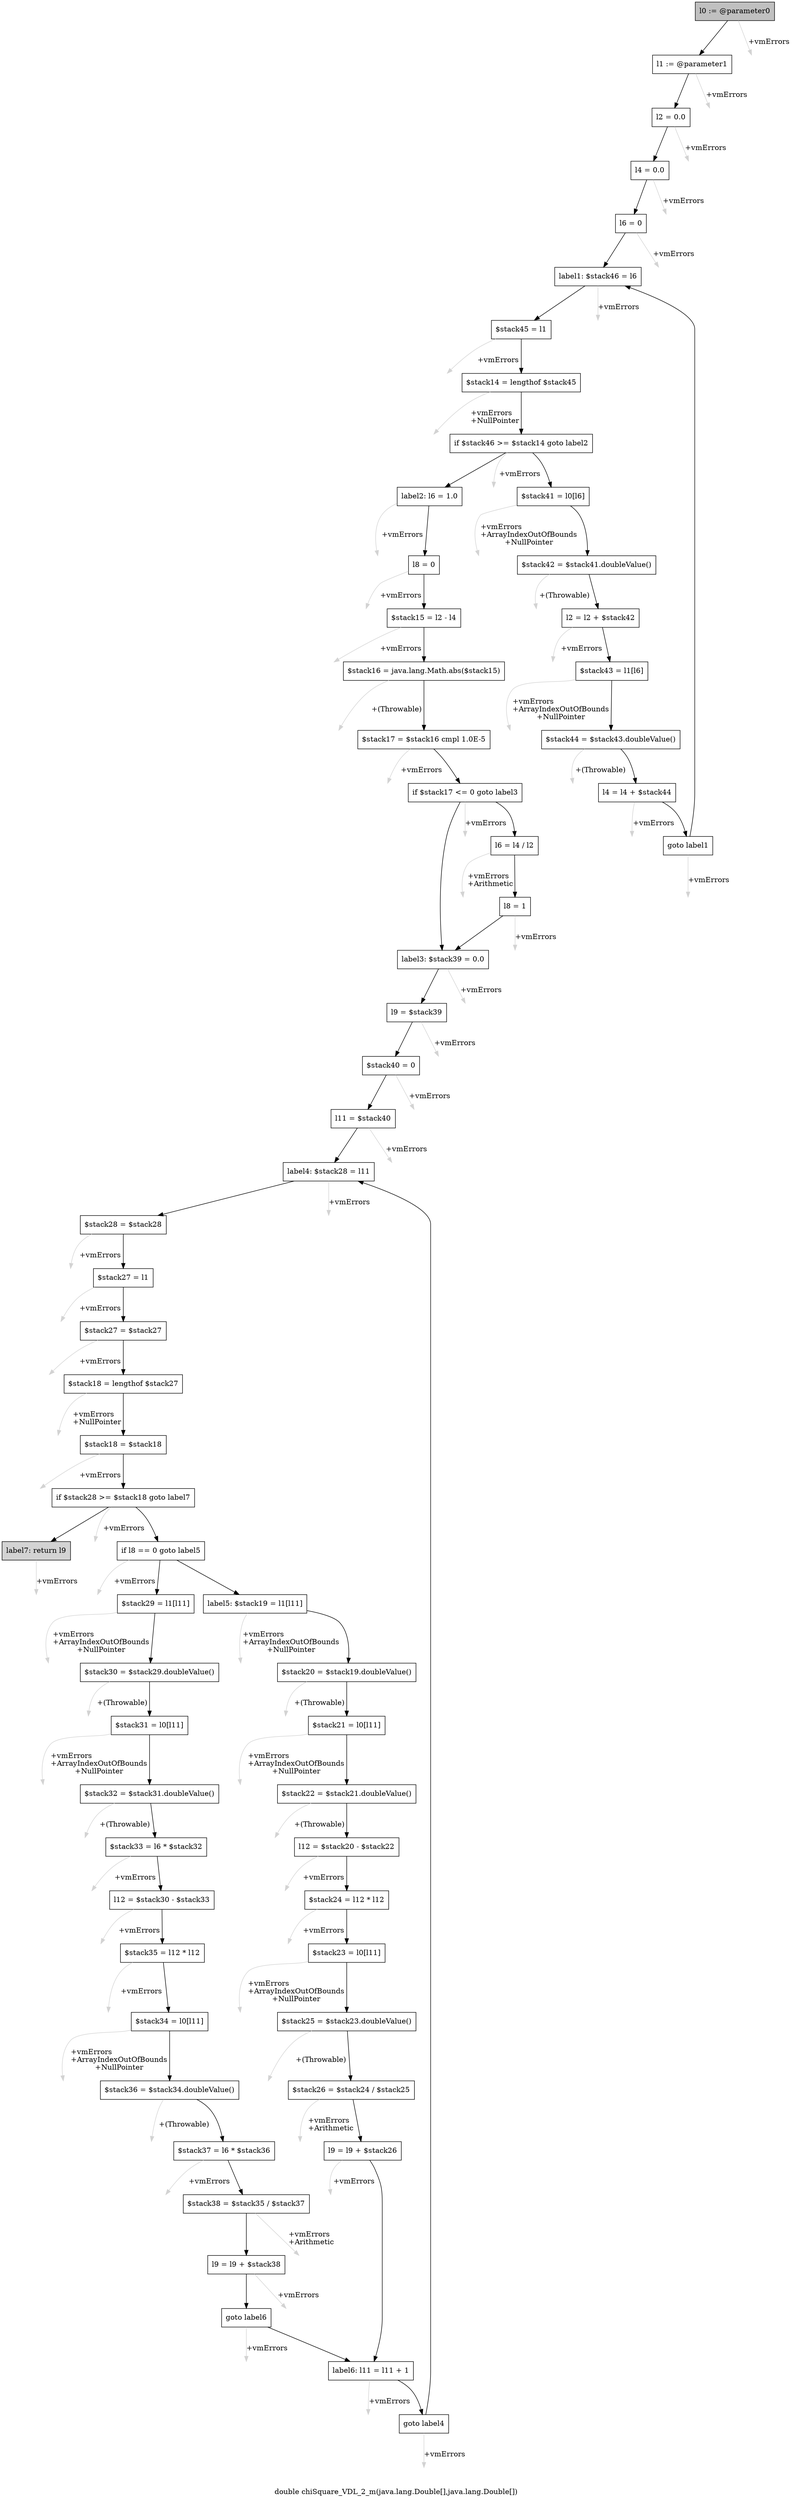 digraph "double chiSquare_VDL_2_m(java.lang.Double[],java.lang.Double[])" {
    label="double chiSquare_VDL_2_m(java.lang.Double[],java.lang.Double[])";
    node [shape=box];
    "0" [style=filled,fillcolor=gray,label="l0 := @parameter0",];
    "1" [label="l1 := @parameter1",];
    "0"->"1" [color=black,];
    "62" [style=invis,label="Esc",];
    "0"->"62" [color=lightgray,label="\l+vmErrors",];
    "2" [label="l2 = 0.0",];
    "1"->"2" [color=black,];
    "63" [style=invis,label="Esc",];
    "1"->"63" [color=lightgray,label="\l+vmErrors",];
    "3" [label="l4 = 0.0",];
    "2"->"3" [color=black,];
    "64" [style=invis,label="Esc",];
    "2"->"64" [color=lightgray,label="\l+vmErrors",];
    "4" [label="l6 = 0",];
    "3"->"4" [color=black,];
    "65" [style=invis,label="Esc",];
    "3"->"65" [color=lightgray,label="\l+vmErrors",];
    "5" [label="label1: $stack46 = l6",];
    "4"->"5" [color=black,];
    "66" [style=invis,label="Esc",];
    "4"->"66" [color=lightgray,label="\l+vmErrors",];
    "6" [label="$stack45 = l1",];
    "5"->"6" [color=black,];
    "67" [style=invis,label="Esc",];
    "5"->"67" [color=lightgray,label="\l+vmErrors",];
    "7" [label="$stack14 = lengthof $stack45",];
    "6"->"7" [color=black,];
    "68" [style=invis,label="Esc",];
    "6"->"68" [color=lightgray,label="\l+vmErrors",];
    "8" [label="if $stack46 >= $stack14 goto label2",];
    "7"->"8" [color=black,];
    "69" [style=invis,label="Esc",];
    "7"->"69" [color=lightgray,label="\l+vmErrors\l+NullPointer",];
    "9" [label="$stack41 = l0[l6]",];
    "8"->"9" [color=black,];
    "16" [label="label2: l6 = 1.0",];
    "8"->"16" [color=black,];
    "70" [style=invis,label="Esc",];
    "8"->"70" [color=lightgray,label="\l+vmErrors",];
    "10" [label="$stack42 = $stack41.doubleValue()",];
    "9"->"10" [color=black,];
    "71" [style=invis,label="Esc",];
    "9"->"71" [color=lightgray,label="\l+vmErrors\l+ArrayIndexOutOfBounds\l+NullPointer",];
    "11" [label="l2 = l2 + $stack42",];
    "10"->"11" [color=black,];
    "72" [style=invis,label="Esc",];
    "10"->"72" [color=lightgray,label="\l+(Throwable)",];
    "12" [label="$stack43 = l1[l6]",];
    "11"->"12" [color=black,];
    "73" [style=invis,label="Esc",];
    "11"->"73" [color=lightgray,label="\l+vmErrors",];
    "13" [label="$stack44 = $stack43.doubleValue()",];
    "12"->"13" [color=black,];
    "74" [style=invis,label="Esc",];
    "12"->"74" [color=lightgray,label="\l+vmErrors\l+ArrayIndexOutOfBounds\l+NullPointer",];
    "14" [label="l4 = l4 + $stack44",];
    "13"->"14" [color=black,];
    "75" [style=invis,label="Esc",];
    "13"->"75" [color=lightgray,label="\l+(Throwable)",];
    "15" [label="goto label1",];
    "14"->"15" [color=black,];
    "76" [style=invis,label="Esc",];
    "14"->"76" [color=lightgray,label="\l+vmErrors",];
    "15"->"5" [color=black,];
    "77" [style=invis,label="Esc",];
    "15"->"77" [color=lightgray,label="\l+vmErrors",];
    "17" [label="l8 = 0",];
    "16"->"17" [color=black,];
    "78" [style=invis,label="Esc",];
    "16"->"78" [color=lightgray,label="\l+vmErrors",];
    "18" [label="$stack15 = l2 - l4",];
    "17"->"18" [color=black,];
    "79" [style=invis,label="Esc",];
    "17"->"79" [color=lightgray,label="\l+vmErrors",];
    "19" [label="$stack16 = java.lang.Math.abs($stack15)",];
    "18"->"19" [color=black,];
    "80" [style=invis,label="Esc",];
    "18"->"80" [color=lightgray,label="\l+vmErrors",];
    "20" [label="$stack17 = $stack16 cmpl 1.0E-5",];
    "19"->"20" [color=black,];
    "81" [style=invis,label="Esc",];
    "19"->"81" [color=lightgray,label="\l+(Throwable)",];
    "21" [label="if $stack17 <= 0 goto label3",];
    "20"->"21" [color=black,];
    "82" [style=invis,label="Esc",];
    "20"->"82" [color=lightgray,label="\l+vmErrors",];
    "22" [label="l6 = l4 / l2",];
    "21"->"22" [color=black,];
    "24" [label="label3: $stack39 = 0.0",];
    "21"->"24" [color=black,];
    "83" [style=invis,label="Esc",];
    "21"->"83" [color=lightgray,label="\l+vmErrors",];
    "23" [label="l8 = 1",];
    "22"->"23" [color=black,];
    "84" [style=invis,label="Esc",];
    "22"->"84" [color=lightgray,label="\l+vmErrors\l+Arithmetic",];
    "23"->"24" [color=black,];
    "85" [style=invis,label="Esc",];
    "23"->"85" [color=lightgray,label="\l+vmErrors",];
    "25" [label="l9 = $stack39",];
    "24"->"25" [color=black,];
    "86" [style=invis,label="Esc",];
    "24"->"86" [color=lightgray,label="\l+vmErrors",];
    "26" [label="$stack40 = 0",];
    "25"->"26" [color=black,];
    "87" [style=invis,label="Esc",];
    "25"->"87" [color=lightgray,label="\l+vmErrors",];
    "27" [label="l11 = $stack40",];
    "26"->"27" [color=black,];
    "88" [style=invis,label="Esc",];
    "26"->"88" [color=lightgray,label="\l+vmErrors",];
    "28" [label="label4: $stack28 = l11",];
    "27"->"28" [color=black,];
    "89" [style=invis,label="Esc",];
    "27"->"89" [color=lightgray,label="\l+vmErrors",];
    "29" [label="$stack28 = $stack28",];
    "28"->"29" [color=black,];
    "90" [style=invis,label="Esc",];
    "28"->"90" [color=lightgray,label="\l+vmErrors",];
    "30" [label="$stack27 = l1",];
    "29"->"30" [color=black,];
    "91" [style=invis,label="Esc",];
    "29"->"91" [color=lightgray,label="\l+vmErrors",];
    "31" [label="$stack27 = $stack27",];
    "30"->"31" [color=black,];
    "92" [style=invis,label="Esc",];
    "30"->"92" [color=lightgray,label="\l+vmErrors",];
    "32" [label="$stack18 = lengthof $stack27",];
    "31"->"32" [color=black,];
    "93" [style=invis,label="Esc",];
    "31"->"93" [color=lightgray,label="\l+vmErrors",];
    "33" [label="$stack18 = $stack18",];
    "32"->"33" [color=black,];
    "94" [style=invis,label="Esc",];
    "32"->"94" [color=lightgray,label="\l+vmErrors\l+NullPointer",];
    "34" [label="if $stack28 >= $stack18 goto label7",];
    "33"->"34" [color=black,];
    "95" [style=invis,label="Esc",];
    "33"->"95" [color=lightgray,label="\l+vmErrors",];
    "35" [label="if l8 == 0 goto label5",];
    "34"->"35" [color=black,];
    "61" [style=filled,fillcolor=lightgray,label="label7: return l9",];
    "34"->"61" [color=black,];
    "96" [style=invis,label="Esc",];
    "34"->"96" [color=lightgray,label="\l+vmErrors",];
    "36" [label="$stack29 = l1[l11]",];
    "35"->"36" [color=black,];
    "49" [label="label5: $stack19 = l1[l11]",];
    "35"->"49" [color=black,];
    "97" [style=invis,label="Esc",];
    "35"->"97" [color=lightgray,label="\l+vmErrors",];
    "37" [label="$stack30 = $stack29.doubleValue()",];
    "36"->"37" [color=black,];
    "98" [style=invis,label="Esc",];
    "36"->"98" [color=lightgray,label="\l+vmErrors\l+ArrayIndexOutOfBounds\l+NullPointer",];
    "38" [label="$stack31 = l0[l11]",];
    "37"->"38" [color=black,];
    "99" [style=invis,label="Esc",];
    "37"->"99" [color=lightgray,label="\l+(Throwable)",];
    "39" [label="$stack32 = $stack31.doubleValue()",];
    "38"->"39" [color=black,];
    "100" [style=invis,label="Esc",];
    "38"->"100" [color=lightgray,label="\l+vmErrors\l+ArrayIndexOutOfBounds\l+NullPointer",];
    "40" [label="$stack33 = l6 * $stack32",];
    "39"->"40" [color=black,];
    "101" [style=invis,label="Esc",];
    "39"->"101" [color=lightgray,label="\l+(Throwable)",];
    "41" [label="l12 = $stack30 - $stack33",];
    "40"->"41" [color=black,];
    "102" [style=invis,label="Esc",];
    "40"->"102" [color=lightgray,label="\l+vmErrors",];
    "42" [label="$stack35 = l12 * l12",];
    "41"->"42" [color=black,];
    "103" [style=invis,label="Esc",];
    "41"->"103" [color=lightgray,label="\l+vmErrors",];
    "43" [label="$stack34 = l0[l11]",];
    "42"->"43" [color=black,];
    "104" [style=invis,label="Esc",];
    "42"->"104" [color=lightgray,label="\l+vmErrors",];
    "44" [label="$stack36 = $stack34.doubleValue()",];
    "43"->"44" [color=black,];
    "105" [style=invis,label="Esc",];
    "43"->"105" [color=lightgray,label="\l+vmErrors\l+ArrayIndexOutOfBounds\l+NullPointer",];
    "45" [label="$stack37 = l6 * $stack36",];
    "44"->"45" [color=black,];
    "106" [style=invis,label="Esc",];
    "44"->"106" [color=lightgray,label="\l+(Throwable)",];
    "46" [label="$stack38 = $stack35 / $stack37",];
    "45"->"46" [color=black,];
    "107" [style=invis,label="Esc",];
    "45"->"107" [color=lightgray,label="\l+vmErrors",];
    "47" [label="l9 = l9 + $stack38",];
    "46"->"47" [color=black,];
    "108" [style=invis,label="Esc",];
    "46"->"108" [color=lightgray,label="\l+vmErrors\l+Arithmetic",];
    "48" [label="goto label6",];
    "47"->"48" [color=black,];
    "109" [style=invis,label="Esc",];
    "47"->"109" [color=lightgray,label="\l+vmErrors",];
    "59" [label="label6: l11 = l11 + 1",];
    "48"->"59" [color=black,];
    "110" [style=invis,label="Esc",];
    "48"->"110" [color=lightgray,label="\l+vmErrors",];
    "50" [label="$stack20 = $stack19.doubleValue()",];
    "49"->"50" [color=black,];
    "111" [style=invis,label="Esc",];
    "49"->"111" [color=lightgray,label="\l+vmErrors\l+ArrayIndexOutOfBounds\l+NullPointer",];
    "51" [label="$stack21 = l0[l11]",];
    "50"->"51" [color=black,];
    "112" [style=invis,label="Esc",];
    "50"->"112" [color=lightgray,label="\l+(Throwable)",];
    "52" [label="$stack22 = $stack21.doubleValue()",];
    "51"->"52" [color=black,];
    "113" [style=invis,label="Esc",];
    "51"->"113" [color=lightgray,label="\l+vmErrors\l+ArrayIndexOutOfBounds\l+NullPointer",];
    "53" [label="l12 = $stack20 - $stack22",];
    "52"->"53" [color=black,];
    "114" [style=invis,label="Esc",];
    "52"->"114" [color=lightgray,label="\l+(Throwable)",];
    "54" [label="$stack24 = l12 * l12",];
    "53"->"54" [color=black,];
    "115" [style=invis,label="Esc",];
    "53"->"115" [color=lightgray,label="\l+vmErrors",];
    "55" [label="$stack23 = l0[l11]",];
    "54"->"55" [color=black,];
    "116" [style=invis,label="Esc",];
    "54"->"116" [color=lightgray,label="\l+vmErrors",];
    "56" [label="$stack25 = $stack23.doubleValue()",];
    "55"->"56" [color=black,];
    "117" [style=invis,label="Esc",];
    "55"->"117" [color=lightgray,label="\l+vmErrors\l+ArrayIndexOutOfBounds\l+NullPointer",];
    "57" [label="$stack26 = $stack24 / $stack25",];
    "56"->"57" [color=black,];
    "118" [style=invis,label="Esc",];
    "56"->"118" [color=lightgray,label="\l+(Throwable)",];
    "58" [label="l9 = l9 + $stack26",];
    "57"->"58" [color=black,];
    "119" [style=invis,label="Esc",];
    "57"->"119" [color=lightgray,label="\l+vmErrors\l+Arithmetic",];
    "58"->"59" [color=black,];
    "120" [style=invis,label="Esc",];
    "58"->"120" [color=lightgray,label="\l+vmErrors",];
    "60" [label="goto label4",];
    "59"->"60" [color=black,];
    "121" [style=invis,label="Esc",];
    "59"->"121" [color=lightgray,label="\l+vmErrors",];
    "60"->"28" [color=black,];
    "122" [style=invis,label="Esc",];
    "60"->"122" [color=lightgray,label="\l+vmErrors",];
    "123" [style=invis,label="Esc",];
    "61"->"123" [color=lightgray,label="\l+vmErrors",];
}
